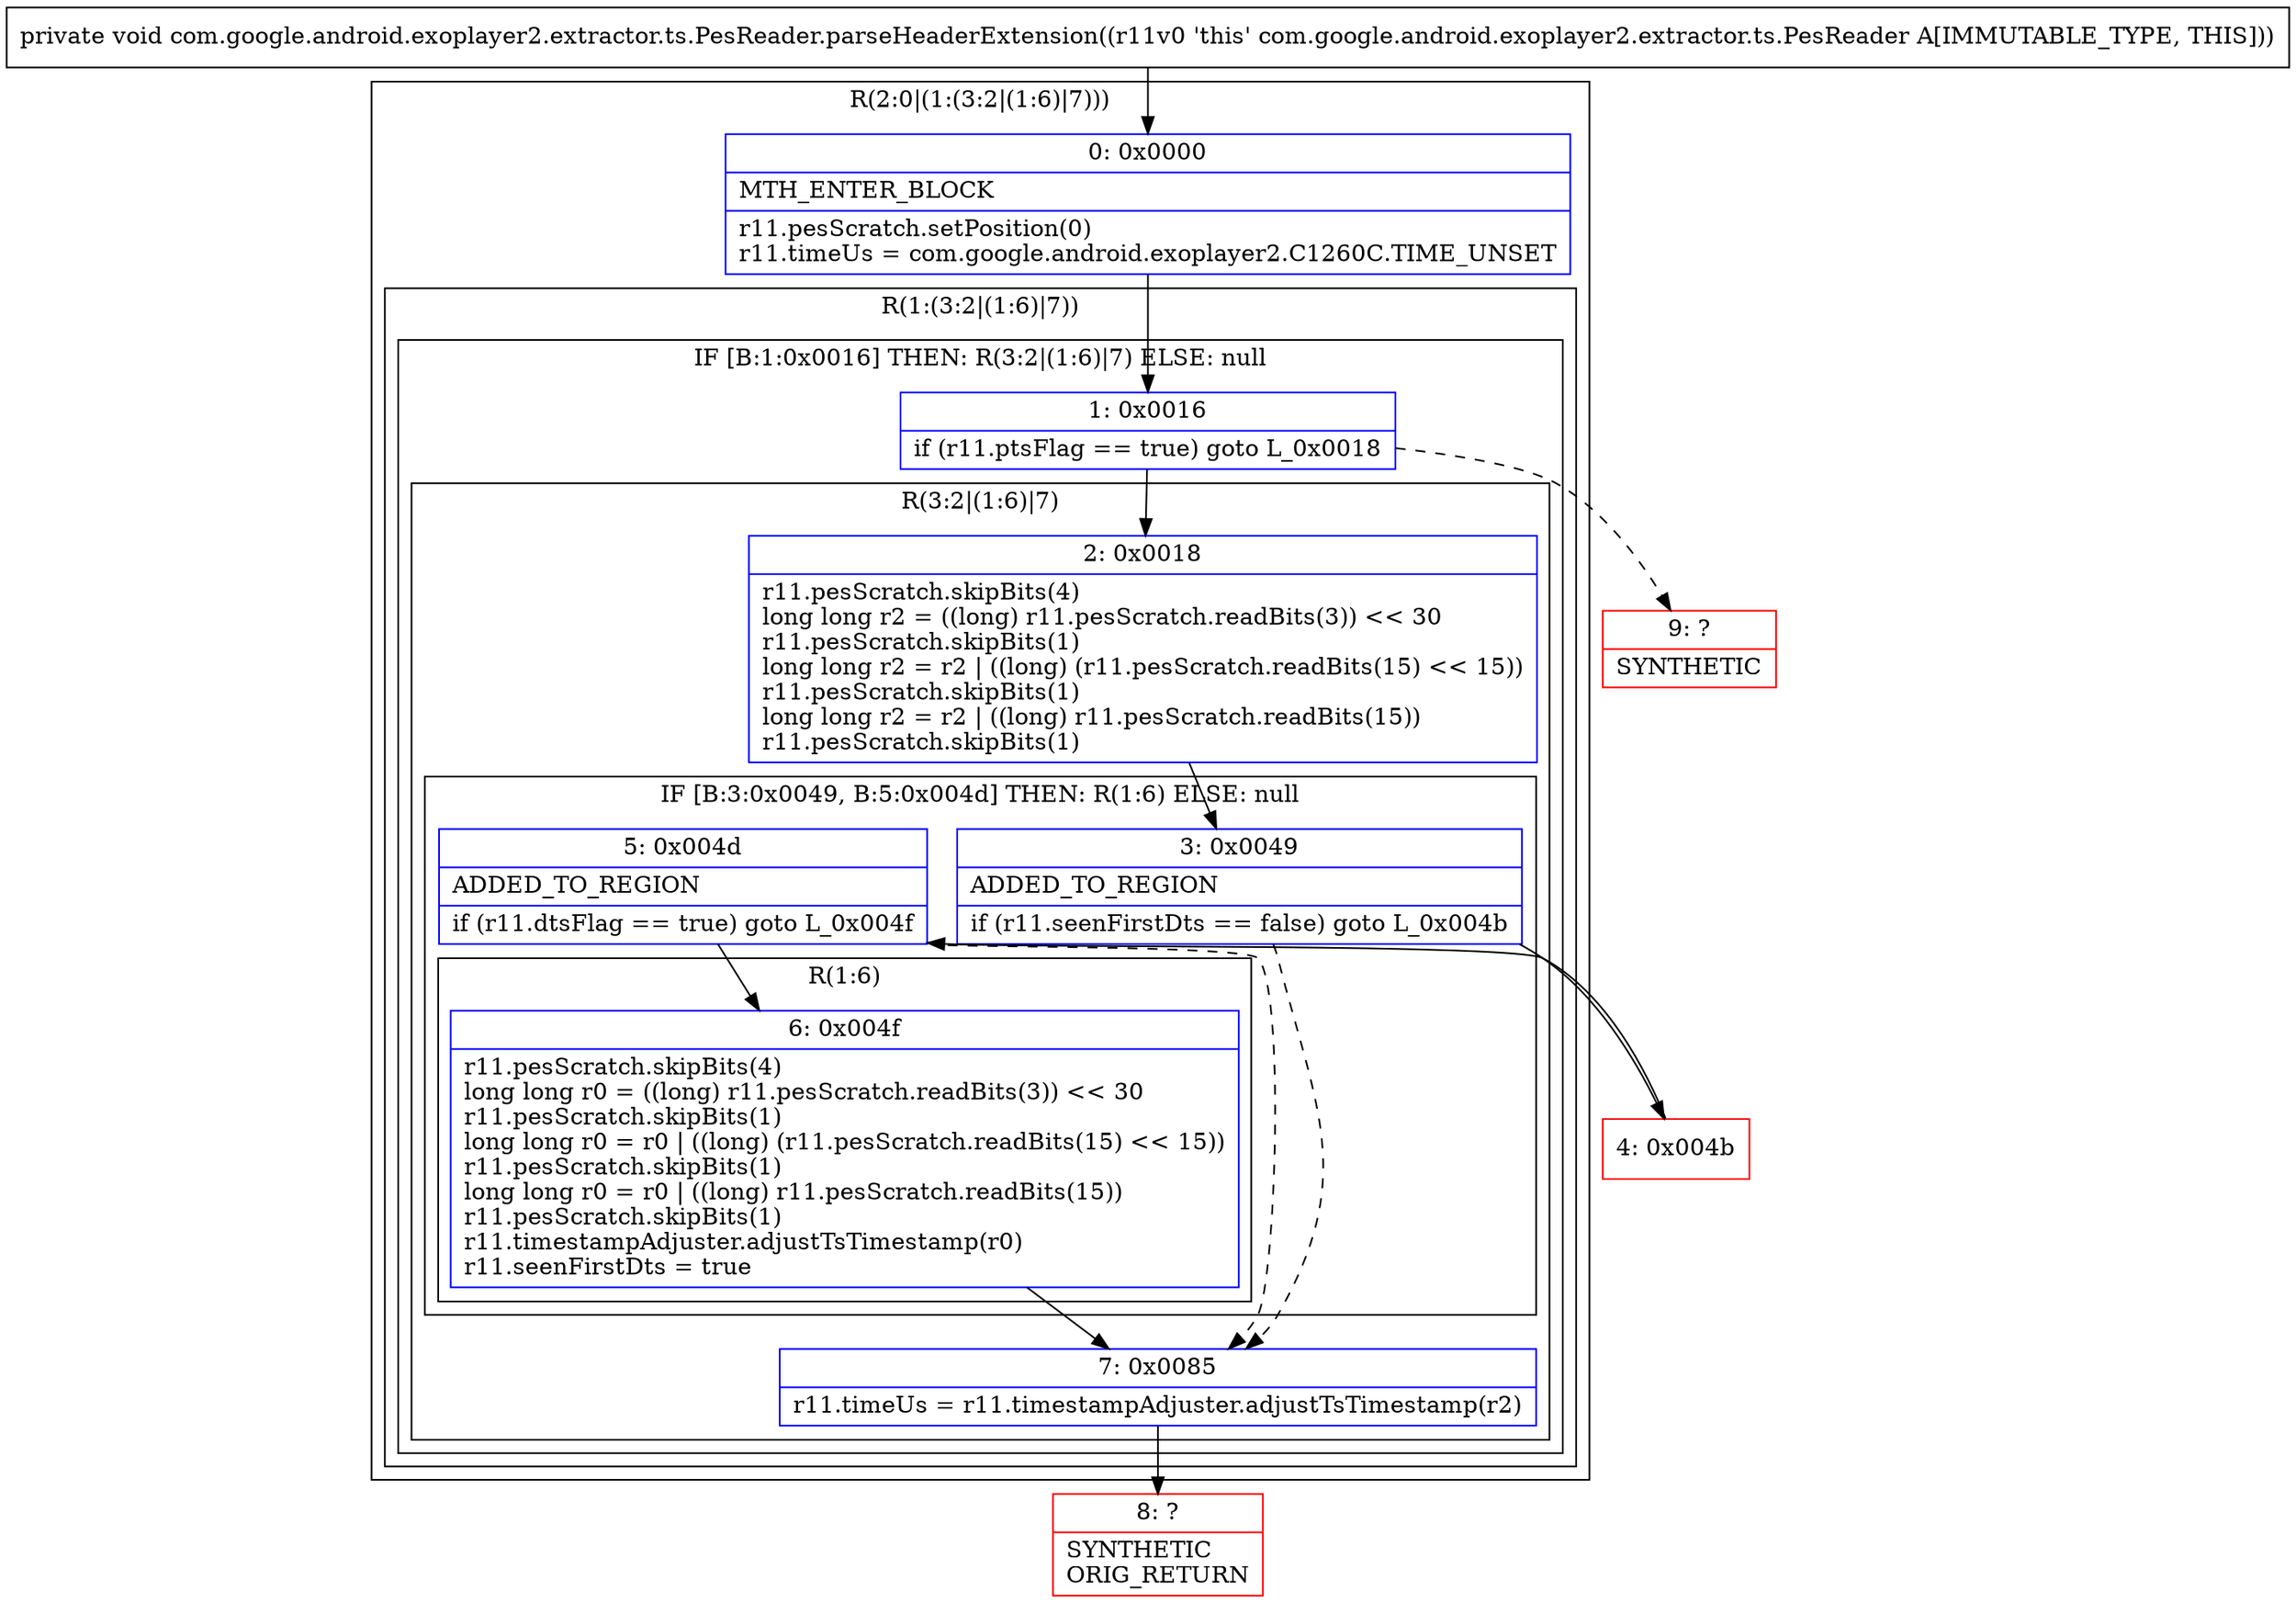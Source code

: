 digraph "CFG forcom.google.android.exoplayer2.extractor.ts.PesReader.parseHeaderExtension()V" {
subgraph cluster_Region_825446581 {
label = "R(2:0|(1:(3:2|(1:6)|7)))";
node [shape=record,color=blue];
Node_0 [shape=record,label="{0\:\ 0x0000|MTH_ENTER_BLOCK\l|r11.pesScratch.setPosition(0)\lr11.timeUs = com.google.android.exoplayer2.C1260C.TIME_UNSET\l}"];
subgraph cluster_Region_376119768 {
label = "R(1:(3:2|(1:6)|7))";
node [shape=record,color=blue];
subgraph cluster_IfRegion_1373180293 {
label = "IF [B:1:0x0016] THEN: R(3:2|(1:6)|7) ELSE: null";
node [shape=record,color=blue];
Node_1 [shape=record,label="{1\:\ 0x0016|if (r11.ptsFlag == true) goto L_0x0018\l}"];
subgraph cluster_Region_1670847581 {
label = "R(3:2|(1:6)|7)";
node [shape=record,color=blue];
Node_2 [shape=record,label="{2\:\ 0x0018|r11.pesScratch.skipBits(4)\llong long r2 = ((long) r11.pesScratch.readBits(3)) \<\< 30\lr11.pesScratch.skipBits(1)\llong long r2 = r2 \| ((long) (r11.pesScratch.readBits(15) \<\< 15))\lr11.pesScratch.skipBits(1)\llong long r2 = r2 \| ((long) r11.pesScratch.readBits(15))\lr11.pesScratch.skipBits(1)\l}"];
subgraph cluster_IfRegion_227057497 {
label = "IF [B:3:0x0049, B:5:0x004d] THEN: R(1:6) ELSE: null";
node [shape=record,color=blue];
Node_3 [shape=record,label="{3\:\ 0x0049|ADDED_TO_REGION\l|if (r11.seenFirstDts == false) goto L_0x004b\l}"];
Node_5 [shape=record,label="{5\:\ 0x004d|ADDED_TO_REGION\l|if (r11.dtsFlag == true) goto L_0x004f\l}"];
subgraph cluster_Region_2037215314 {
label = "R(1:6)";
node [shape=record,color=blue];
Node_6 [shape=record,label="{6\:\ 0x004f|r11.pesScratch.skipBits(4)\llong long r0 = ((long) r11.pesScratch.readBits(3)) \<\< 30\lr11.pesScratch.skipBits(1)\llong long r0 = r0 \| ((long) (r11.pesScratch.readBits(15) \<\< 15))\lr11.pesScratch.skipBits(1)\llong long r0 = r0 \| ((long) r11.pesScratch.readBits(15))\lr11.pesScratch.skipBits(1)\lr11.timestampAdjuster.adjustTsTimestamp(r0)\lr11.seenFirstDts = true\l}"];
}
}
Node_7 [shape=record,label="{7\:\ 0x0085|r11.timeUs = r11.timestampAdjuster.adjustTsTimestamp(r2)\l}"];
}
}
}
}
Node_4 [shape=record,color=red,label="{4\:\ 0x004b}"];
Node_8 [shape=record,color=red,label="{8\:\ ?|SYNTHETIC\lORIG_RETURN\l}"];
Node_9 [shape=record,color=red,label="{9\:\ ?|SYNTHETIC\l}"];
MethodNode[shape=record,label="{private void com.google.android.exoplayer2.extractor.ts.PesReader.parseHeaderExtension((r11v0 'this' com.google.android.exoplayer2.extractor.ts.PesReader A[IMMUTABLE_TYPE, THIS])) }"];
MethodNode -> Node_0;
Node_0 -> Node_1;
Node_1 -> Node_2;
Node_1 -> Node_9[style=dashed];
Node_2 -> Node_3;
Node_3 -> Node_4;
Node_3 -> Node_7[style=dashed];
Node_5 -> Node_6;
Node_5 -> Node_7[style=dashed];
Node_6 -> Node_7;
Node_7 -> Node_8;
Node_4 -> Node_5;
}

